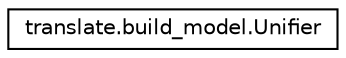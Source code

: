 digraph "Graphical Class Hierarchy"
{
  edge [fontname="Helvetica",fontsize="10",labelfontname="Helvetica",labelfontsize="10"];
  node [fontname="Helvetica",fontsize="10",shape=record];
  rankdir="LR";
  Node1 [label="translate.build_model.Unifier",height=0.2,width=0.4,color="black", fillcolor="white", style="filled",URL="$classtranslate_1_1build__model_1_1Unifier.html"];
}
